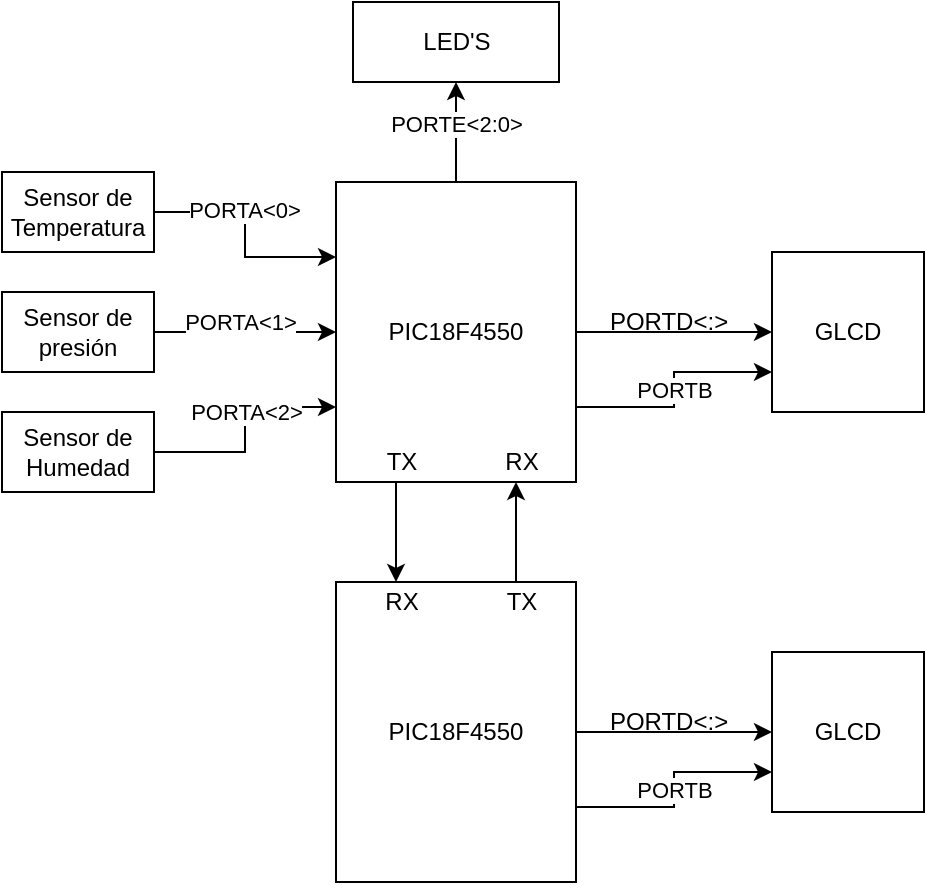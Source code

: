 <mxfile version="14.8.6" type="google"><diagram id="KXhzPzg9LAlijuCQriUw" name="Page-1"><mxGraphModel dx="2234" dy="1149" grid="1" gridSize="10" guides="1" tooltips="1" connect="1" arrows="1" fold="1" page="1" pageScale="1" pageWidth="827" pageHeight="1169" math="0" shadow="0"><root><mxCell id="0"/><mxCell id="1" parent="0"/><mxCell id="fKfY90aC4-liOQ8FX-E--3" value="" style="edgeStyle=orthogonalEdgeStyle;rounded=0;orthogonalLoop=1;jettySize=auto;html=1;" edge="1" parent="1" source="fKfY90aC4-liOQ8FX-E--1" target="fKfY90aC4-liOQ8FX-E--2"><mxGeometry relative="1" as="geometry"/></mxCell><mxCell id="fKfY90aC4-liOQ8FX-E--4" value="&lt;div&gt;PORTB&lt;/div&gt;" style="edgeStyle=orthogonalEdgeStyle;rounded=0;orthogonalLoop=1;jettySize=auto;html=1;exitX=1;exitY=0.75;exitDx=0;exitDy=0;entryX=0;entryY=0.75;entryDx=0;entryDy=0;" edge="1" parent="1" source="fKfY90aC4-liOQ8FX-E--1" target="fKfY90aC4-liOQ8FX-E--2"><mxGeometry relative="1" as="geometry"/></mxCell><mxCell id="fKfY90aC4-liOQ8FX-E--26" style="edgeStyle=orthogonalEdgeStyle;rounded=0;orthogonalLoop=1;jettySize=auto;html=1;exitX=0.25;exitY=1;exitDx=0;exitDy=0;entryX=0.25;entryY=0;entryDx=0;entryDy=0;" edge="1" parent="1" source="fKfY90aC4-liOQ8FX-E--1" target="fKfY90aC4-liOQ8FX-E--11"><mxGeometry relative="1" as="geometry"/></mxCell><mxCell id="fKfY90aC4-liOQ8FX-E--34" value="" style="edgeStyle=orthogonalEdgeStyle;rounded=0;orthogonalLoop=1;jettySize=auto;html=1;" edge="1" parent="1" source="fKfY90aC4-liOQ8FX-E--1" target="fKfY90aC4-liOQ8FX-E--33"><mxGeometry relative="1" as="geometry"/></mxCell><mxCell id="fKfY90aC4-liOQ8FX-E--35" value="PORTE&amp;lt;2:0&amp;gt;" style="edgeLabel;html=1;align=center;verticalAlign=middle;resizable=0;points=[];" vertex="1" connectable="0" parent="fKfY90aC4-liOQ8FX-E--34"><mxGeometry x="0.173" relative="1" as="geometry"><mxPoint as="offset"/></mxGeometry></mxCell><mxCell id="fKfY90aC4-liOQ8FX-E--1" value="PIC18F4550" style="rounded=0;whiteSpace=wrap;html=1;" vertex="1" parent="1"><mxGeometry x="350" y="250" width="120" height="150" as="geometry"/></mxCell><mxCell id="fKfY90aC4-liOQ8FX-E--2" value="GLCD" style="rounded=0;whiteSpace=wrap;html=1;" vertex="1" parent="1"><mxGeometry x="568" y="285" width="76" height="80" as="geometry"/></mxCell><mxCell id="fKfY90aC4-liOQ8FX-E--5" value="PORTD&amp;lt;:&amp;gt;" style="text;html=1;align=center;verticalAlign=middle;resizable=0;points=[];autosize=1;strokeColor=none;" vertex="1" parent="1"><mxGeometry x="481" y="310" width="70" height="20" as="geometry"/></mxCell><mxCell id="fKfY90aC4-liOQ8FX-E--9" value="" style="edgeStyle=orthogonalEdgeStyle;rounded=0;orthogonalLoop=1;jettySize=auto;html=1;" edge="1" parent="1" source="fKfY90aC4-liOQ8FX-E--11" target="fKfY90aC4-liOQ8FX-E--12"><mxGeometry relative="1" as="geometry"/></mxCell><mxCell id="fKfY90aC4-liOQ8FX-E--10" value="&lt;div&gt;PORTB&lt;/div&gt;" style="edgeStyle=orthogonalEdgeStyle;rounded=0;orthogonalLoop=1;jettySize=auto;html=1;exitX=1;exitY=0.75;exitDx=0;exitDy=0;entryX=0;entryY=0.75;entryDx=0;entryDy=0;" edge="1" parent="1" source="fKfY90aC4-liOQ8FX-E--11" target="fKfY90aC4-liOQ8FX-E--12"><mxGeometry relative="1" as="geometry"/></mxCell><mxCell id="fKfY90aC4-liOQ8FX-E--24" style="edgeStyle=orthogonalEdgeStyle;rounded=0;orthogonalLoop=1;jettySize=auto;html=1;exitX=0.75;exitY=0;exitDx=0;exitDy=0;entryX=0.75;entryY=1;entryDx=0;entryDy=0;" edge="1" parent="1" source="fKfY90aC4-liOQ8FX-E--11" target="fKfY90aC4-liOQ8FX-E--1"><mxGeometry relative="1" as="geometry"/></mxCell><mxCell id="fKfY90aC4-liOQ8FX-E--11" value="PIC18F4550" style="rounded=0;whiteSpace=wrap;html=1;" vertex="1" parent="1"><mxGeometry x="350" y="450" width="120" height="150" as="geometry"/></mxCell><mxCell id="fKfY90aC4-liOQ8FX-E--12" value="GLCD" style="rounded=0;whiteSpace=wrap;html=1;" vertex="1" parent="1"><mxGeometry x="568" y="485" width="76" height="80" as="geometry"/></mxCell><mxCell id="fKfY90aC4-liOQ8FX-E--13" value="PORTD&amp;lt;:&amp;gt;" style="text;html=1;align=center;verticalAlign=middle;resizable=0;points=[];autosize=1;strokeColor=none;" vertex="1" parent="1"><mxGeometry x="481" y="510" width="70" height="20" as="geometry"/></mxCell><mxCell id="fKfY90aC4-liOQ8FX-E--17" style="edgeStyle=orthogonalEdgeStyle;rounded=0;orthogonalLoop=1;jettySize=auto;html=1;exitX=1;exitY=0.5;exitDx=0;exitDy=0;entryX=0;entryY=0.25;entryDx=0;entryDy=0;" edge="1" parent="1" source="fKfY90aC4-liOQ8FX-E--14" target="fKfY90aC4-liOQ8FX-E--1"><mxGeometry relative="1" as="geometry"/></mxCell><mxCell id="fKfY90aC4-liOQ8FX-E--21" value="PORTA&amp;lt;0&amp;gt;" style="edgeLabel;html=1;align=center;verticalAlign=middle;resizable=0;points=[];" vertex="1" connectable="0" parent="fKfY90aC4-liOQ8FX-E--17"><mxGeometry x="-0.426" y="1" relative="1" as="geometry"><mxPoint x="12" as="offset"/></mxGeometry></mxCell><mxCell id="fKfY90aC4-liOQ8FX-E--14" value="Sensor de Temperatura" style="rounded=0;whiteSpace=wrap;html=1;" vertex="1" parent="1"><mxGeometry x="183" y="245" width="76" height="40" as="geometry"/></mxCell><mxCell id="fKfY90aC4-liOQ8FX-E--18" style="edgeStyle=orthogonalEdgeStyle;rounded=0;orthogonalLoop=1;jettySize=auto;html=1;exitX=1;exitY=0.5;exitDx=0;exitDy=0;entryX=0;entryY=0.5;entryDx=0;entryDy=0;" edge="1" parent="1" source="fKfY90aC4-liOQ8FX-E--15" target="fKfY90aC4-liOQ8FX-E--1"><mxGeometry relative="1" as="geometry"/></mxCell><mxCell id="fKfY90aC4-liOQ8FX-E--20" value="&lt;div&gt;PORTA&amp;lt;1&amp;gt;&lt;/div&gt;" style="edgeLabel;html=1;align=center;verticalAlign=middle;resizable=0;points=[];" vertex="1" connectable="0" parent="fKfY90aC4-liOQ8FX-E--18"><mxGeometry x="0.238" y="1" relative="1" as="geometry"><mxPoint x="-14" y="-4" as="offset"/></mxGeometry></mxCell><mxCell id="fKfY90aC4-liOQ8FX-E--15" value="Sensor de presión" style="rounded=0;whiteSpace=wrap;html=1;" vertex="1" parent="1"><mxGeometry x="183" y="305" width="76" height="40" as="geometry"/></mxCell><mxCell id="fKfY90aC4-liOQ8FX-E--19" style="edgeStyle=orthogonalEdgeStyle;rounded=0;orthogonalLoop=1;jettySize=auto;html=1;exitX=1;exitY=0.5;exitDx=0;exitDy=0;entryX=0;entryY=0.75;entryDx=0;entryDy=0;" edge="1" parent="1" source="fKfY90aC4-liOQ8FX-E--16" target="fKfY90aC4-liOQ8FX-E--1"><mxGeometry relative="1" as="geometry"/></mxCell><mxCell id="fKfY90aC4-liOQ8FX-E--23" value="PORTA&amp;lt;2&amp;gt;" style="edgeLabel;html=1;align=center;verticalAlign=middle;resizable=0;points=[];labelBackgroundColor=#FFFFFF;" vertex="1" connectable="0" parent="fKfY90aC4-liOQ8FX-E--19"><mxGeometry x="0.274" y="2" relative="1" as="geometry"><mxPoint x="-4" y="4" as="offset"/></mxGeometry></mxCell><mxCell id="fKfY90aC4-liOQ8FX-E--16" value="Sensor de Humedad" style="rounded=0;whiteSpace=wrap;html=1;" vertex="1" parent="1"><mxGeometry x="183" y="365" width="76" height="40" as="geometry"/></mxCell><mxCell id="fKfY90aC4-liOQ8FX-E--27" value="TX" style="text;html=1;strokeColor=none;fillColor=none;align=center;verticalAlign=middle;whiteSpace=wrap;rounded=0;" vertex="1" parent="1"><mxGeometry x="423" y="450" width="40" height="20" as="geometry"/></mxCell><mxCell id="fKfY90aC4-liOQ8FX-E--28" value="RX" style="text;html=1;strokeColor=none;fillColor=none;align=center;verticalAlign=middle;whiteSpace=wrap;rounded=0;" vertex="1" parent="1"><mxGeometry x="423" y="380" width="40" height="20" as="geometry"/></mxCell><mxCell id="fKfY90aC4-liOQ8FX-E--29" value="TX" style="text;html=1;strokeColor=none;fillColor=none;align=center;verticalAlign=middle;whiteSpace=wrap;rounded=0;" vertex="1" parent="1"><mxGeometry x="363" y="380" width="40" height="20" as="geometry"/></mxCell><mxCell id="fKfY90aC4-liOQ8FX-E--30" value="RX" style="text;html=1;strokeColor=none;fillColor=none;align=center;verticalAlign=middle;whiteSpace=wrap;rounded=0;" vertex="1" parent="1"><mxGeometry x="363" y="450" width="40" height="20" as="geometry"/></mxCell><mxCell id="fKfY90aC4-liOQ8FX-E--33" value="LED'S" style="rounded=0;whiteSpace=wrap;html=1;" vertex="1" parent="1"><mxGeometry x="358.5" y="160" width="103" height="40" as="geometry"/></mxCell></root></mxGraphModel></diagram></mxfile>